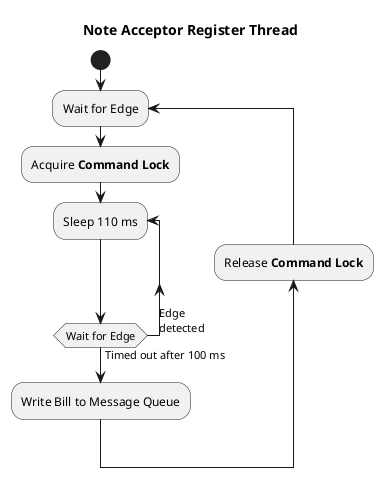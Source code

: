 @startuml
skinparam linetype ortho
title: Note Acceptor Register Thread
start
repeat :Wait for Edge;
:Acquire **Command Lock**;
    repeat :Sleep 110 ms;
    ':Release **Command Lock**;
    repeat while (Wait for Edge) is (    Edge\n    detected) not (Timed out after 100 ms\n)
     :Write Bill to Message Queue;
    backward :Release **Command Lock**;
@enduml